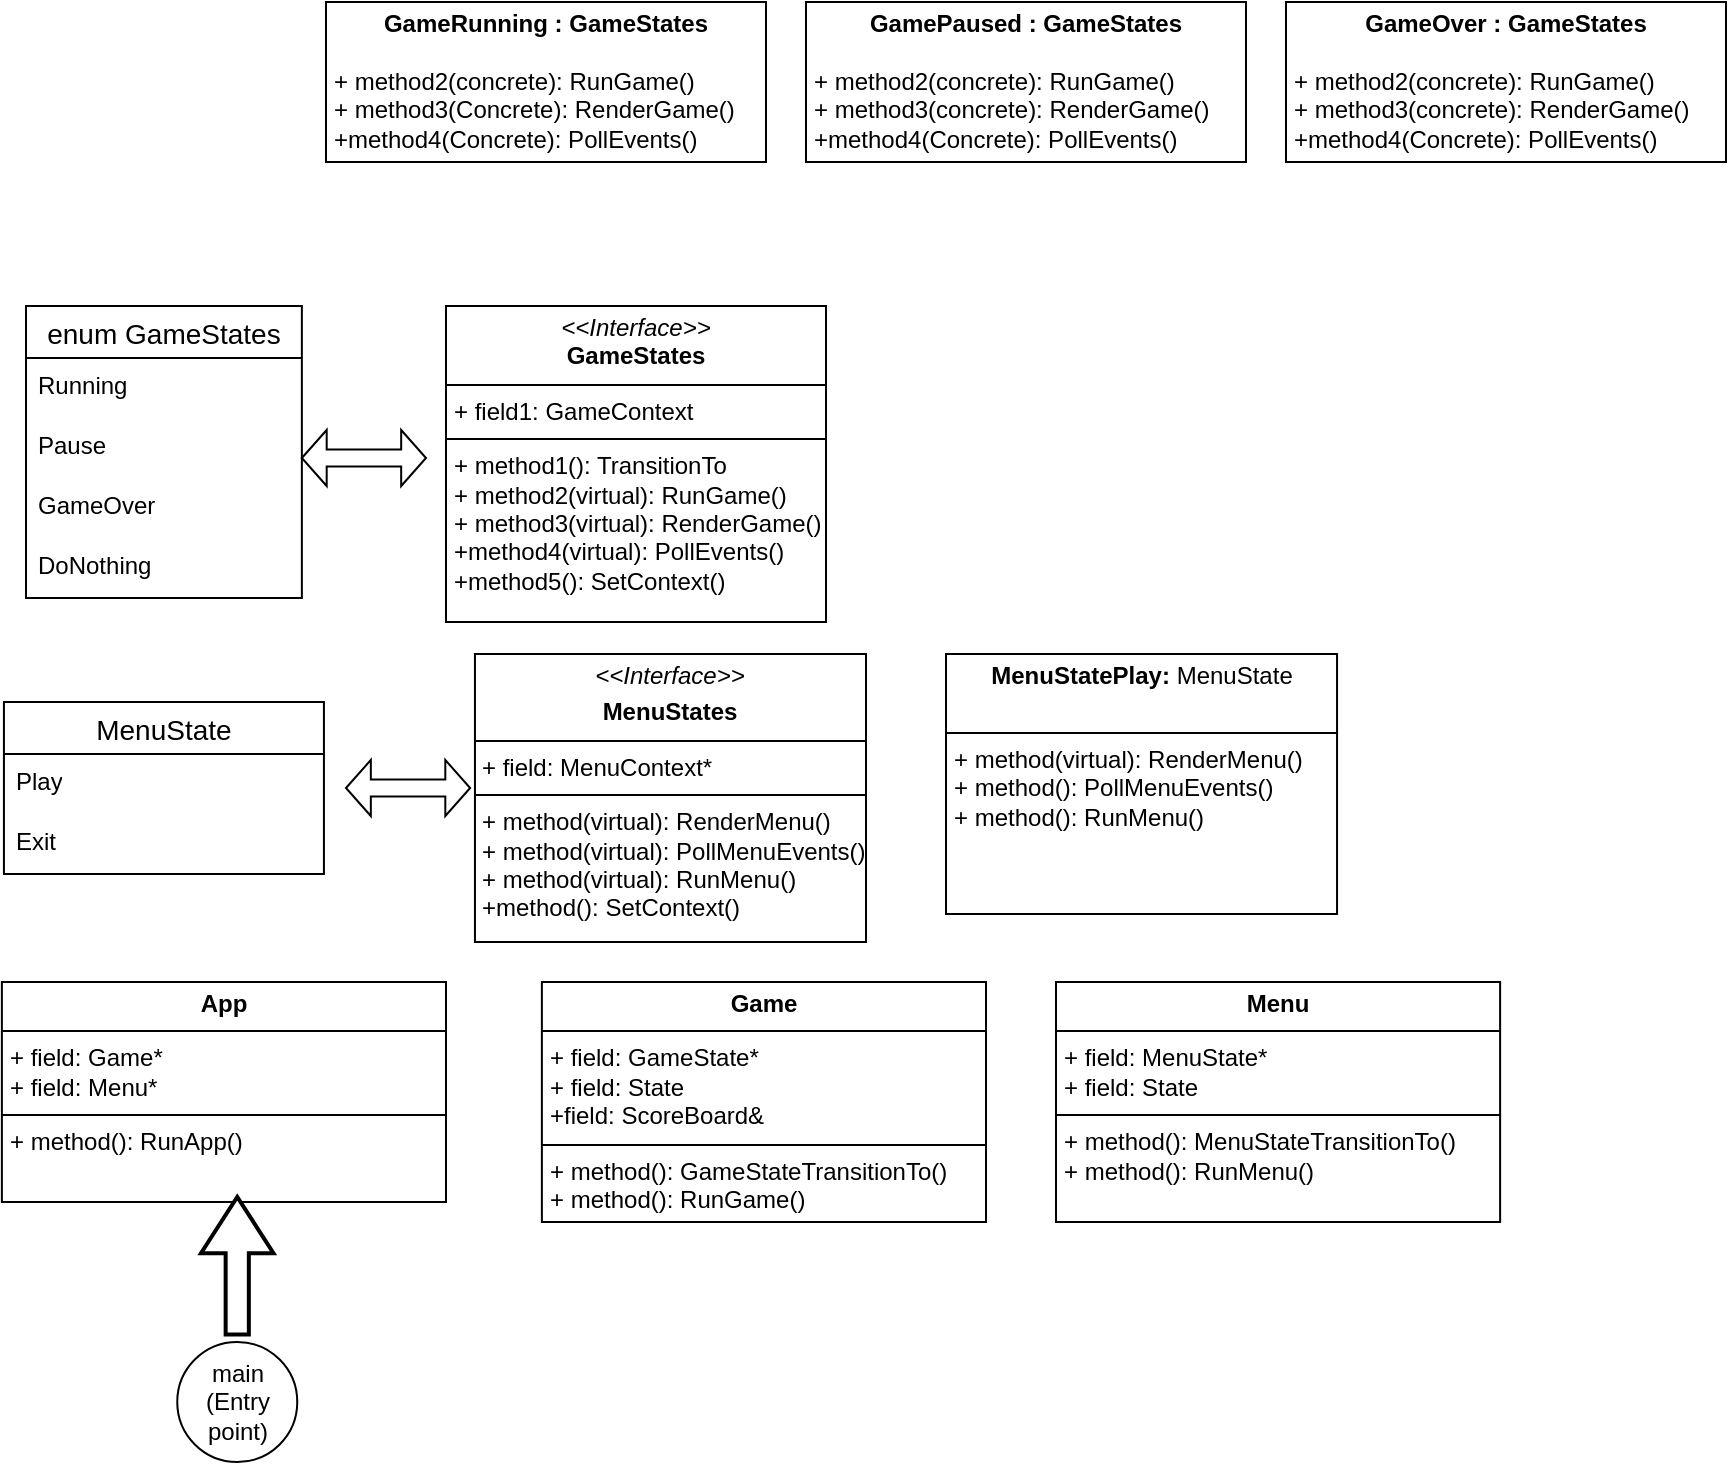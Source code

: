 <mxfile version="24.4.13" type="device">
  <diagram name="Page-1" id="DCHMiuHgZAuPegqtwiwI">
    <mxGraphModel dx="794" dy="1589" grid="1" gridSize="10" guides="1" tooltips="1" connect="1" arrows="1" fold="1" page="1" pageScale="1" pageWidth="827" pageHeight="1169" math="0" shadow="0">
      <root>
        <mxCell id="0" />
        <mxCell id="1" parent="0" />
        <mxCell id="0mdL3ResyECyj1wX4MOG-2" value="&lt;p style=&quot;margin:0px;margin-top:4px;text-align:center;&quot;&gt;&lt;i&gt;&amp;lt;&amp;lt;Interface&amp;gt;&amp;gt;&lt;/i&gt;&lt;b&gt;&lt;br&gt;&lt;/b&gt;&lt;/p&gt;&lt;p style=&quot;margin:0px;margin-top:4px;text-align:center;&quot;&gt;&lt;b&gt;MenuStates&lt;/b&gt;&lt;/p&gt;&lt;hr size=&quot;1&quot; style=&quot;border-style:solid;&quot;&gt;&lt;p style=&quot;margin:0px;margin-left:4px;&quot;&gt;+ field: MenuContext*&lt;br&gt;&lt;/p&gt;&lt;hr size=&quot;1&quot; style=&quot;border-style:solid;&quot;&gt;&lt;p style=&quot;margin:0px;margin-left:4px;&quot;&gt;+ method(virtual): RenderMenu()&lt;/p&gt;&lt;p style=&quot;margin:0px;margin-left:4px;&quot;&gt;+ method(virtual): PollMenuEvents()&lt;/p&gt;&lt;p style=&quot;margin:0px;margin-left:4px;&quot;&gt;+ method(virtual): RunMenu()&lt;/p&gt;&lt;p style=&quot;margin:0px;margin-left:4px;&quot;&gt;+method(): SetContext()&lt;/p&gt;&lt;p style=&quot;margin:0px;margin-left:4px;&quot;&gt;&lt;br&gt;&lt;/p&gt;" style="verticalAlign=top;align=left;overflow=fill;html=1;whiteSpace=wrap;" parent="1" vertex="1">
          <mxGeometry x="314.48" y="196" width="195.52" height="144" as="geometry" />
        </mxCell>
        <mxCell id="0mdL3ResyECyj1wX4MOG-3" value="enum GameStates" style="swimlane;fontStyle=0;childLayout=stackLayout;horizontal=1;startSize=26;horizontalStack=0;resizeParent=1;resizeParentMax=0;resizeLast=0;collapsible=1;marginBottom=0;align=center;fontSize=14;" parent="1" vertex="1">
          <mxGeometry x="90" y="22" width="137.93" height="146" as="geometry">
            <mxRectangle x="90" y="40" width="160" height="30" as="alternateBounds" />
          </mxGeometry>
        </mxCell>
        <mxCell id="0mdL3ResyECyj1wX4MOG-4" value="Running" style="text;strokeColor=none;fillColor=none;spacingLeft=4;spacingRight=4;overflow=hidden;rotatable=0;points=[[0,0.5],[1,0.5]];portConstraint=eastwest;fontSize=12;whiteSpace=wrap;html=1;" parent="0mdL3ResyECyj1wX4MOG-3" vertex="1">
          <mxGeometry y="26" width="137.93" height="30" as="geometry" />
        </mxCell>
        <mxCell id="0mdL3ResyECyj1wX4MOG-5" value="Pause" style="text;strokeColor=none;fillColor=none;spacingLeft=4;spacingRight=4;overflow=hidden;rotatable=0;points=[[0,0.5],[1,0.5]];portConstraint=eastwest;fontSize=12;whiteSpace=wrap;html=1;" parent="0mdL3ResyECyj1wX4MOG-3" vertex="1">
          <mxGeometry y="56" width="137.93" height="30" as="geometry" />
        </mxCell>
        <mxCell id="0mdL3ResyECyj1wX4MOG-6" value="GameOver" style="text;strokeColor=none;fillColor=none;spacingLeft=4;spacingRight=4;overflow=hidden;rotatable=0;points=[[0,0.5],[1,0.5]];portConstraint=eastwest;fontSize=12;whiteSpace=wrap;html=1;" parent="0mdL3ResyECyj1wX4MOG-3" vertex="1">
          <mxGeometry y="86" width="137.93" height="30" as="geometry" />
        </mxCell>
        <mxCell id="0mdL3ResyECyj1wX4MOG-21" value="DoNothing" style="text;strokeColor=none;fillColor=none;spacingLeft=4;spacingRight=4;overflow=hidden;rotatable=0;points=[[0,0.5],[1,0.5]];portConstraint=eastwest;fontSize=12;whiteSpace=wrap;html=1;" parent="0mdL3ResyECyj1wX4MOG-3" vertex="1">
          <mxGeometry y="116" width="137.93" height="30" as="geometry" />
        </mxCell>
        <mxCell id="0mdL3ResyECyj1wX4MOG-16" value="" style="shape=doubleArrow;whiteSpace=wrap;html=1;" parent="1" vertex="1">
          <mxGeometry x="227.93" y="84" width="62.07" height="28" as="geometry" />
        </mxCell>
        <mxCell id="0mdL3ResyECyj1wX4MOG-18" value="&lt;p style=&quot;margin:0px;margin-top:4px;text-align:center;&quot;&gt;&lt;i&gt;&amp;lt;&amp;lt;Interface&amp;gt;&amp;gt;&lt;/i&gt;&lt;br&gt;&lt;b&gt;GameStates&lt;/b&gt;&lt;br&gt;&lt;/p&gt;&lt;hr size=&quot;1&quot; style=&quot;border-style:solid;&quot;&gt;&lt;p style=&quot;margin:0px;margin-left:4px;&quot;&gt;+ field1: GameContext&lt;/p&gt;&lt;hr size=&quot;1&quot; style=&quot;border-style:solid;&quot;&gt;&lt;p style=&quot;margin:0px;margin-left:4px;&quot;&gt;+ method1(): TransitionTo&lt;br&gt;&lt;/p&gt;&lt;p style=&quot;margin:0px;margin-left:4px;&quot;&gt;+ method2(virtual): RunGame()&lt;/p&gt;&lt;p style=&quot;margin:0px;margin-left:4px;&quot;&gt;+ method3(virtual): RenderGame()&lt;/p&gt;&lt;p style=&quot;margin:0px;margin-left:4px;&quot;&gt;+method4(virtual): PollEvents()&lt;/p&gt;&lt;p style=&quot;margin:0px;margin-left:4px;&quot;&gt;+method5(): SetContext()&lt;/p&gt;" style="verticalAlign=top;align=left;overflow=fill;html=1;whiteSpace=wrap;" parent="1" vertex="1">
          <mxGeometry x="300" y="22" width="190" height="158" as="geometry" />
        </mxCell>
        <mxCell id="0mdL3ResyECyj1wX4MOG-19" value="&lt;p style=&quot;margin:0px;margin-top:4px;text-align:center;&quot;&gt;&lt;b&gt;GameRunning : GameStates&lt;/b&gt;&lt;/p&gt;&lt;p style=&quot;margin:0px;margin-left:4px;&quot;&gt;&lt;br&gt;&lt;/p&gt;&lt;p style=&quot;margin:0px;margin-left:4px;&quot;&gt;+ method2(concrete): RunGame()&lt;/p&gt;&lt;p style=&quot;margin:0px;margin-left:4px;&quot;&gt;+ method3(Concrete): RenderGame()&lt;/p&gt;&lt;p style=&quot;margin:0px;margin-left:4px;&quot;&gt;+method4(Concrete): PollEvents()&lt;/p&gt;" style="verticalAlign=top;align=left;overflow=fill;html=1;whiteSpace=wrap;" parent="1" vertex="1">
          <mxGeometry x="240" y="-130" width="220" height="80" as="geometry" />
        </mxCell>
        <mxCell id="0mdL3ResyECyj1wX4MOG-22" value="MenuState" style="swimlane;fontStyle=0;childLayout=stackLayout;horizontal=1;startSize=26;horizontalStack=0;resizeParent=1;resizeParentMax=0;resizeLast=0;collapsible=1;marginBottom=0;align=center;fontSize=14;" parent="1" vertex="1">
          <mxGeometry x="78.97" y="220" width="160" height="86" as="geometry" />
        </mxCell>
        <mxCell id="0mdL3ResyECyj1wX4MOG-23" value="Play" style="text;strokeColor=none;fillColor=none;spacingLeft=4;spacingRight=4;overflow=hidden;rotatable=0;points=[[0,0.5],[1,0.5]];portConstraint=eastwest;fontSize=12;whiteSpace=wrap;html=1;" parent="0mdL3ResyECyj1wX4MOG-22" vertex="1">
          <mxGeometry y="26" width="160" height="30" as="geometry" />
        </mxCell>
        <mxCell id="0mdL3ResyECyj1wX4MOG-24" value="Exit" style="text;strokeColor=none;fillColor=none;spacingLeft=4;spacingRight=4;overflow=hidden;rotatable=0;points=[[0,0.5],[1,0.5]];portConstraint=eastwest;fontSize=12;whiteSpace=wrap;html=1;" parent="0mdL3ResyECyj1wX4MOG-22" vertex="1">
          <mxGeometry y="56" width="160" height="30" as="geometry" />
        </mxCell>
        <mxCell id="0mdL3ResyECyj1wX4MOG-28" value="" style="shape=doubleArrow;whiteSpace=wrap;html=1;" parent="1" vertex="1">
          <mxGeometry x="250" y="249" width="62.07" height="28" as="geometry" />
        </mxCell>
        <mxCell id="0mdL3ResyECyj1wX4MOG-41" value="&lt;p style=&quot;margin:0px;margin-top:4px;text-align:center;&quot;&gt;&lt;b&gt;App&lt;/b&gt;&lt;/p&gt;&lt;hr size=&quot;1&quot; style=&quot;border-style:solid;&quot;&gt;&lt;p style=&quot;margin:0px;margin-left:4px;&quot;&gt;+ field: Game*&lt;br&gt;&lt;/p&gt;&lt;p style=&quot;margin:0px;margin-left:4px;&quot;&gt;+ field: Menu*&lt;/p&gt;&lt;hr size=&quot;1&quot; style=&quot;border-style:solid;&quot;&gt;&lt;p style=&quot;margin:0px;margin-left:4px;&quot;&gt;&lt;span style=&quot;background-color: initial;&quot;&gt;+ method(): RunApp()&lt;/span&gt;&lt;br&gt;&lt;/p&gt;&lt;p style=&quot;margin:0px;margin-left:4px;&quot;&gt;&lt;br&gt;&lt;/p&gt;" style="verticalAlign=top;align=left;overflow=fill;html=1;whiteSpace=wrap;" parent="1" vertex="1">
          <mxGeometry x="77.94" y="360" width="222.06" height="110" as="geometry" />
        </mxCell>
        <mxCell id="0mdL3ResyECyj1wX4MOG-45" value="&lt;p style=&quot;margin:0px;margin-top:4px;text-align:center;&quot;&gt;&lt;b&gt;GamePaused : GameStates&lt;/b&gt;&lt;/p&gt;&lt;p style=&quot;margin:0px;margin-left:4px;&quot;&gt;&lt;br&gt;&lt;/p&gt;&lt;p style=&quot;margin:0px;margin-left:4px;&quot;&gt;+ method2(concrete): RunGame()&lt;/p&gt;&lt;p style=&quot;margin:0px;margin-left:4px;&quot;&gt;+ method3(concrete): RenderGame()&lt;/p&gt;&lt;p style=&quot;margin:0px;margin-left:4px;&quot;&gt;+method4(Concrete): PollEvents()&lt;br&gt;&lt;/p&gt;" style="verticalAlign=top;align=left;overflow=fill;html=1;whiteSpace=wrap;" parent="1" vertex="1">
          <mxGeometry x="480" y="-130" width="220" height="80" as="geometry" />
        </mxCell>
        <mxCell id="0mdL3ResyECyj1wX4MOG-46" value="&lt;p style=&quot;margin:0px;margin-top:4px;text-align:center;&quot;&gt;&lt;b&gt;Game&lt;/b&gt;&lt;/p&gt;&lt;hr size=&quot;1&quot; style=&quot;border-style:solid;&quot;&gt;&lt;p style=&quot;margin:0px;margin-left:4px;&quot;&gt;+ field: GameState*&lt;br&gt;&lt;/p&gt;&lt;p style=&quot;margin:0px;margin-left:4px;&quot;&gt;+ field: State&lt;/p&gt;&lt;p style=&quot;margin:0px;margin-left:4px;&quot;&gt;+field: ScoreBoard&amp;amp;&lt;/p&gt;&lt;hr size=&quot;1&quot; style=&quot;border-style:solid;&quot;&gt;&lt;p style=&quot;margin:0px;margin-left:4px;&quot;&gt;&lt;span style=&quot;background-color: initial;&quot;&gt;+ method(): GameStateTransitionTo()&lt;/span&gt;&lt;br&gt;&lt;/p&gt;&lt;p style=&quot;margin:0px;margin-left:4px;&quot;&gt;+ method(): RunGame()&lt;/p&gt;" style="verticalAlign=top;align=left;overflow=fill;html=1;whiteSpace=wrap;" parent="1" vertex="1">
          <mxGeometry x="347.94" y="360" width="222.06" height="120" as="geometry" />
        </mxCell>
        <mxCell id="0mdL3ResyECyj1wX4MOG-51" value="&lt;p style=&quot;margin:0px;margin-top:4px;text-align:center;&quot;&gt;&lt;b&gt;Menu&lt;/b&gt;&lt;/p&gt;&lt;hr size=&quot;1&quot; style=&quot;border-style:solid;&quot;&gt;&lt;p style=&quot;margin:0px;margin-left:4px;&quot;&gt;+ field: MenuState*&lt;br&gt;&lt;/p&gt;&lt;p style=&quot;margin:0px;margin-left:4px;&quot;&gt;+ field: State&lt;/p&gt;&lt;hr size=&quot;1&quot; style=&quot;border-style:solid;&quot;&gt;&lt;p style=&quot;margin:0px;margin-left:4px;&quot;&gt;&lt;span style=&quot;background-color: initial;&quot;&gt;+ method(): MenuStateTransitionTo()&lt;/span&gt;&lt;br&gt;&lt;/p&gt;&lt;p style=&quot;margin:0px;margin-left:4px;&quot;&gt;+ method(): RunMenu()&lt;/p&gt;" style="verticalAlign=top;align=left;overflow=fill;html=1;whiteSpace=wrap;" parent="1" vertex="1">
          <mxGeometry x="605" y="360" width="222.06" height="120" as="geometry" />
        </mxCell>
        <mxCell id="0mdL3ResyECyj1wX4MOG-54" value="&lt;p style=&quot;margin:0px;margin-top:4px;text-align:center;&quot;&gt;&lt;b&gt;GameOver : GameStates&lt;/b&gt;&lt;/p&gt;&lt;p style=&quot;margin:0px;margin-left:4px;&quot;&gt;&lt;br&gt;&lt;/p&gt;&lt;p style=&quot;margin:0px;margin-left:4px;&quot;&gt;+ method2(concrete): RunGame()&lt;/p&gt;&lt;p style=&quot;margin:0px;margin-left:4px;&quot;&gt;+ method3(concrete): RenderGame()&lt;/p&gt;&lt;p style=&quot;margin:0px;margin-left:4px;&quot;&gt;+method4(Concrete): PollEvents()&lt;br&gt;&lt;/p&gt;" style="verticalAlign=top;align=left;overflow=fill;html=1;whiteSpace=wrap;" parent="1" vertex="1">
          <mxGeometry x="720" y="-130" width="220" height="80" as="geometry" />
        </mxCell>
        <mxCell id="EPrh-0AOpUtOuTcqbGWz-1" value="main&lt;div&gt;(Entry point)&lt;/div&gt;" style="ellipse;whiteSpace=wrap;html=1;aspect=fixed;" parent="1" vertex="1">
          <mxGeometry x="165.63" y="540" width="60" height="60" as="geometry" />
        </mxCell>
        <mxCell id="EPrh-0AOpUtOuTcqbGWz-2" value="" style="verticalLabelPosition=bottom;verticalAlign=top;html=1;strokeWidth=2;shape=mxgraph.arrows2.arrow;dy=0.68;dx=28.08;notch=0;rotation=-90;" parent="1" vertex="1">
          <mxGeometry x="161.25" y="483.75" width="68.75" height="36.25" as="geometry" />
        </mxCell>
        <mxCell id="EPrh-0AOpUtOuTcqbGWz-3" value="&lt;p style=&quot;margin:0px;margin-top:4px;text-align:center;&quot;&gt;&lt;b style=&quot;background-color: initial;&quot;&gt;MenuStatePlay:&amp;nbsp;&lt;/b&gt;&lt;span style=&quot;background-color: initial; text-align: left;&quot;&gt;MenuState&lt;/span&gt;&lt;br&gt;&lt;/p&gt;&lt;p style=&quot;margin:0px;margin-left:4px;&quot;&gt;&lt;br&gt;&lt;/p&gt;&lt;hr size=&quot;1&quot; style=&quot;border-style:solid;&quot;&gt;&lt;p style=&quot;margin:0px;margin-left:4px;&quot;&gt;+ method(virtual): RenderMenu()&lt;/p&gt;&lt;p style=&quot;margin:0px;margin-left:4px;&quot;&gt;+ method(): PollMenuEvents()&lt;/p&gt;&lt;p style=&quot;margin:0px;margin-left:4px;&quot;&gt;+ method(): RunMenu()&lt;/p&gt;&lt;p style=&quot;margin:0px;margin-left:4px;&quot;&gt;&lt;br&gt;&lt;/p&gt;" style="verticalAlign=top;align=left;overflow=fill;html=1;whiteSpace=wrap;" parent="1" vertex="1">
          <mxGeometry x="550" y="196" width="195.52" height="130" as="geometry" />
        </mxCell>
      </root>
    </mxGraphModel>
  </diagram>
</mxfile>
